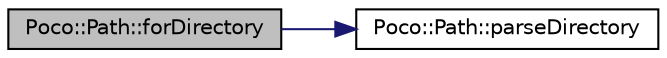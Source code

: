 digraph "Poco::Path::forDirectory"
{
 // LATEX_PDF_SIZE
  edge [fontname="Helvetica",fontsize="10",labelfontname="Helvetica",labelfontsize="10"];
  node [fontname="Helvetica",fontsize="10",shape=record];
  rankdir="LR";
  Node1 [label="Poco::Path::forDirectory",height=0.2,width=0.4,color="black", fillcolor="grey75", style="filled", fontcolor="black",tooltip="Creates a path referring to a directory."];
  Node1 -> Node2 [color="midnightblue",fontsize="10",style="solid",fontname="Helvetica"];
  Node2 [label="Poco::Path::parseDirectory",height=0.2,width=0.4,color="black", fillcolor="white", style="filled",URL="$classPoco_1_1Path.html#ac51289236c1369cee23b7b8e59da2871",tooltip=" "];
}
